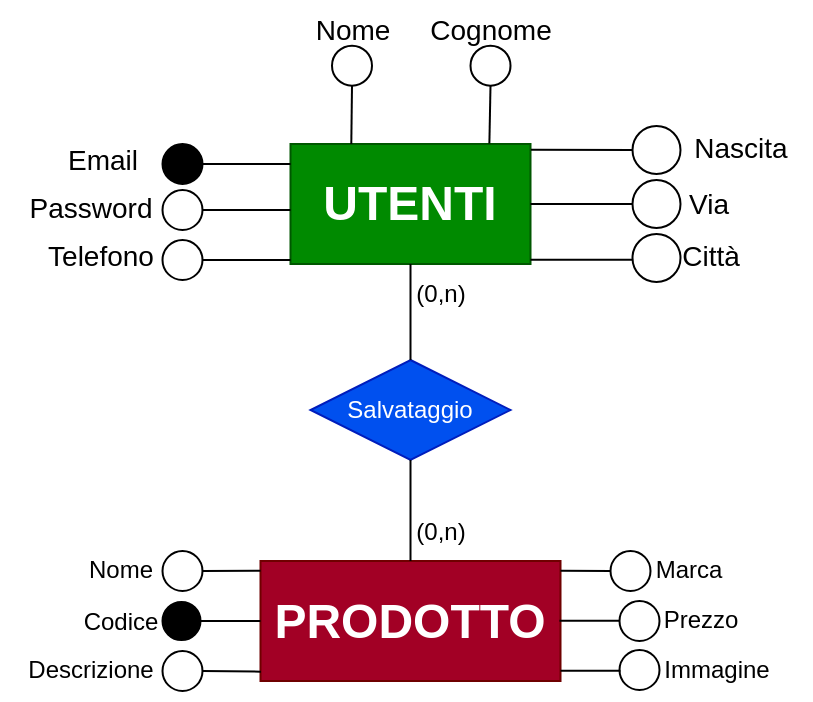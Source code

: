 <mxfile version="22.1.2" type="device">
  <diagram name="Pagina-1" id="crNcsvzuUjnWazdgSsd5">
    <mxGraphModel dx="592" dy="346" grid="1" gridSize="10" guides="1" tooltips="1" connect="1" arrows="1" fold="1" page="1" pageScale="1" pageWidth="827" pageHeight="1169" math="0" shadow="0">
      <root>
        <mxCell id="0" />
        <mxCell id="1" parent="0" />
        <mxCell id="H-lVDxpflUmdMStC_X_U-1" value="&lt;b&gt;&lt;font style=&quot;font-size: 24px;&quot;&gt;UTENTI&lt;/font&gt;&lt;/b&gt;" style="rounded=0;whiteSpace=wrap;html=1;fillColor=#008a00;fontColor=#ffffff;strokeColor=#005700;" parent="1" vertex="1">
          <mxGeometry x="339.25" y="562" width="120" height="60" as="geometry" />
        </mxCell>
        <mxCell id="H-lVDxpflUmdMStC_X_U-5" value="&lt;font style=&quot;font-size: 14px;&quot;&gt;Nome&lt;/font&gt;" style="text;html=1;align=center;verticalAlign=middle;resizable=0;points=[];autosize=1;strokeColor=none;fillColor=none;" parent="1" vertex="1">
          <mxGeometry x="340" y="490" width="60" height="30" as="geometry" />
        </mxCell>
        <mxCell id="H-lVDxpflUmdMStC_X_U-6" value="&lt;font style=&quot;font-size: 14px;&quot;&gt;Cognome&lt;/font&gt;" style="text;html=1;align=center;verticalAlign=middle;resizable=0;points=[];autosize=1;strokeColor=none;fillColor=none;" parent="1" vertex="1">
          <mxGeometry x="399.25" y="490" width="80" height="30" as="geometry" />
        </mxCell>
        <mxCell id="H-lVDxpflUmdMStC_X_U-7" value="&lt;font style=&quot;font-size: 14px;&quot;&gt;Telefono&lt;/font&gt;" style="text;html=1;align=center;verticalAlign=middle;resizable=0;points=[];autosize=1;strokeColor=none;fillColor=none;" parent="1" vertex="1">
          <mxGeometry x="204.25" y="603" width="80" height="30" as="geometry" />
        </mxCell>
        <mxCell id="H-lVDxpflUmdMStC_X_U-10" value="&lt;font style=&quot;font-size: 14px;&quot;&gt;Città&lt;/font&gt;" style="text;html=1;align=center;verticalAlign=middle;resizable=0;points=[];autosize=1;strokeColor=none;fillColor=none;" parent="1" vertex="1">
          <mxGeometry x="523.75" y="603" width="50" height="30" as="geometry" />
        </mxCell>
        <mxCell id="H-lVDxpflUmdMStC_X_U-11" value="&lt;font style=&quot;font-size: 14px;&quot;&gt;Via&lt;/font&gt;" style="text;html=1;align=center;verticalAlign=middle;resizable=0;points=[];autosize=1;strokeColor=none;fillColor=none;" parent="1" vertex="1">
          <mxGeometry x="528.25" y="577" width="40" height="30" as="geometry" />
        </mxCell>
        <mxCell id="H-lVDxpflUmdMStC_X_U-12" value="&lt;font style=&quot;font-size: 14px;&quot;&gt;Nascita&lt;/font&gt;" style="text;html=1;align=center;verticalAlign=middle;resizable=0;points=[];autosize=1;strokeColor=none;fillColor=none;" parent="1" vertex="1">
          <mxGeometry x="529.25" y="549" width="70" height="30" as="geometry" />
        </mxCell>
        <mxCell id="H-lVDxpflUmdMStC_X_U-13" value="" style="endArrow=none;html=1;rounded=0;entryX=0;entryY=0.5;entryDx=0;entryDy=0;exitX=1.002;exitY=0.048;exitDx=0;exitDy=0;exitPerimeter=0;" parent="1" source="H-lVDxpflUmdMStC_X_U-1" target="H-lVDxpflUmdMStC_X_U-14" edge="1">
          <mxGeometry width="50" height="50" relative="1" as="geometry">
            <mxPoint x="475.25" y="552" as="sourcePoint" />
            <mxPoint x="445.25" y="542" as="targetPoint" />
          </mxGeometry>
        </mxCell>
        <mxCell id="H-lVDxpflUmdMStC_X_U-14" value="" style="ellipse;whiteSpace=wrap;html=1;aspect=fixed;" parent="1" vertex="1">
          <mxGeometry x="510.25" y="553" width="24" height="24" as="geometry" />
        </mxCell>
        <mxCell id="H-lVDxpflUmdMStC_X_U-19" value="" style="endArrow=none;html=1;rounded=0;exitX=0.887;exitY=-0.005;exitDx=0;exitDy=0;entryX=0.5;entryY=1;entryDx=0;entryDy=0;exitPerimeter=0;" parent="1" target="H-lVDxpflUmdMStC_X_U-20" edge="1">
          <mxGeometry width="50" height="50" relative="1" as="geometry">
            <mxPoint x="438.69" y="561.7" as="sourcePoint" />
            <mxPoint x="468.25" y="572" as="targetPoint" />
          </mxGeometry>
        </mxCell>
        <mxCell id="H-lVDxpflUmdMStC_X_U-20" value="" style="ellipse;whiteSpace=wrap;html=1;aspect=fixed;" parent="1" vertex="1">
          <mxGeometry x="429.25" y="512.82" width="20" height="20" as="geometry" />
        </mxCell>
        <mxCell id="H-lVDxpflUmdMStC_X_U-21" value="" style="endArrow=none;html=1;rounded=0;entryX=0.5;entryY=1;entryDx=0;entryDy=0;exitX=0.445;exitY=0.003;exitDx=0;exitDy=0;exitPerimeter=0;" parent="1" target="H-lVDxpflUmdMStC_X_U-22" edge="1">
          <mxGeometry width="50" height="50" relative="1" as="geometry">
            <mxPoint x="369.65" y="562.0" as="sourcePoint" />
            <mxPoint x="360" y="532.16" as="targetPoint" />
          </mxGeometry>
        </mxCell>
        <mxCell id="H-lVDxpflUmdMStC_X_U-22" value="" style="ellipse;whiteSpace=wrap;html=1;aspect=fixed;" parent="1" vertex="1">
          <mxGeometry x="360" y="512.82" width="20" height="20" as="geometry" />
        </mxCell>
        <mxCell id="H-lVDxpflUmdMStC_X_U-23" value="" style="endArrow=none;html=1;rounded=0;exitX=-0.001;exitY=0.583;exitDx=0;exitDy=0;entryX=1;entryY=0.5;entryDx=0;entryDy=0;exitPerimeter=0;" parent="1" target="H-lVDxpflUmdMStC_X_U-24" edge="1">
          <mxGeometry width="50" height="50" relative="1" as="geometry">
            <mxPoint x="339.25" y="620" as="sourcePoint" />
            <mxPoint x="475.25" y="595" as="targetPoint" />
          </mxGeometry>
        </mxCell>
        <mxCell id="H-lVDxpflUmdMStC_X_U-24" value="" style="ellipse;whiteSpace=wrap;html=1;aspect=fixed;" parent="1" vertex="1">
          <mxGeometry x="275.25" y="610" width="20" height="20" as="geometry" />
        </mxCell>
        <mxCell id="H-lVDxpflUmdMStC_X_U-25" value="" style="endArrow=none;html=1;rounded=0;exitX=1;exitY=0.5;exitDx=0;exitDy=0;entryX=0;entryY=0.5;entryDx=0;entryDy=0;" parent="1" source="H-lVDxpflUmdMStC_X_U-1" target="H-lVDxpflUmdMStC_X_U-26" edge="1">
          <mxGeometry width="50" height="50" relative="1" as="geometry">
            <mxPoint x="469.25" y="577" as="sourcePoint" />
            <mxPoint x="455.25" y="552" as="targetPoint" />
          </mxGeometry>
        </mxCell>
        <mxCell id="H-lVDxpflUmdMStC_X_U-26" value="" style="ellipse;whiteSpace=wrap;html=1;aspect=fixed;" parent="1" vertex="1">
          <mxGeometry x="510.25" y="580" width="24" height="24" as="geometry" />
        </mxCell>
        <mxCell id="H-lVDxpflUmdMStC_X_U-27" value="" style="endArrow=none;html=1;rounded=0;exitX=1.002;exitY=0.077;exitDx=0;exitDy=0;entryX=0;entryY=0.5;entryDx=0;entryDy=0;exitPerimeter=0;" parent="1" edge="1">
          <mxGeometry width="50" height="50" relative="1" as="geometry">
            <mxPoint x="459.25" y="619.83" as="sourcePoint" />
            <mxPoint x="510.25" y="619.83" as="targetPoint" />
          </mxGeometry>
        </mxCell>
        <mxCell id="H-lVDxpflUmdMStC_X_U-28" value="" style="ellipse;whiteSpace=wrap;html=1;aspect=fixed;" parent="1" vertex="1">
          <mxGeometry x="510.25" y="607" width="24" height="24" as="geometry" />
        </mxCell>
        <mxCell id="CsrxJzDj0AOZs0_5z4Tx-1" value="&lt;font style=&quot;font-size: 24px;&quot;&gt;&lt;b&gt;PRODOTTO&lt;/b&gt;&lt;/font&gt;" style="rounded=0;whiteSpace=wrap;html=1;fillColor=#a20025;fontColor=#ffffff;strokeColor=#6F0000;" parent="1" vertex="1">
          <mxGeometry x="324.25" y="770.5" width="150" height="60" as="geometry" />
        </mxCell>
        <mxCell id="CsrxJzDj0AOZs0_5z4Tx-2" value="" style="ellipse;whiteSpace=wrap;html=1;aspect=fixed;" parent="1" vertex="1">
          <mxGeometry x="275.25" y="765.5" width="20" height="20" as="geometry" />
        </mxCell>
        <mxCell id="CsrxJzDj0AOZs0_5z4Tx-3" value="Nome" style="text;html=1;align=center;verticalAlign=middle;resizable=0;points=[];autosize=1;strokeColor=none;fillColor=none;" parent="1" vertex="1">
          <mxGeometry x="224.25" y="760" width="60" height="30" as="geometry" />
        </mxCell>
        <mxCell id="CsrxJzDj0AOZs0_5z4Tx-4" value="Codice" style="text;html=1;align=center;verticalAlign=middle;resizable=0;points=[];autosize=1;strokeColor=none;fillColor=none;" parent="1" vertex="1">
          <mxGeometry x="224.25" y="785.5" width="60" height="30" as="geometry" />
        </mxCell>
        <mxCell id="CsrxJzDj0AOZs0_5z4Tx-5" value="Marca" style="text;html=1;align=center;verticalAlign=middle;resizable=0;points=[];autosize=1;strokeColor=none;fillColor=none;" parent="1" vertex="1">
          <mxGeometry x="508.25" y="760" width="60" height="30" as="geometry" />
        </mxCell>
        <mxCell id="CsrxJzDj0AOZs0_5z4Tx-6" value="Descrizione" style="text;html=1;align=center;verticalAlign=middle;resizable=0;points=[];autosize=1;strokeColor=none;fillColor=none;" parent="1" vertex="1">
          <mxGeometry x="194.25" y="810" width="90" height="30" as="geometry" />
        </mxCell>
        <mxCell id="CsrxJzDj0AOZs0_5z4Tx-7" value="Immagine" style="text;html=1;align=center;verticalAlign=middle;resizable=0;points=[];autosize=1;strokeColor=none;fillColor=none;" parent="1" vertex="1">
          <mxGeometry x="512" y="810" width="80" height="30" as="geometry" />
        </mxCell>
        <mxCell id="CsrxJzDj0AOZs0_5z4Tx-8" value="Prezzo" style="text;html=1;align=center;verticalAlign=middle;resizable=0;points=[];autosize=1;strokeColor=none;fillColor=none;" parent="1" vertex="1">
          <mxGeometry x="513.75" y="785" width="60" height="30" as="geometry" />
        </mxCell>
        <mxCell id="CsrxJzDj0AOZs0_5z4Tx-11" value="&lt;font style=&quot;font-size: 14px;&quot;&gt;Email&lt;/font&gt;" style="text;html=1;align=center;verticalAlign=middle;resizable=0;points=[];autosize=1;strokeColor=none;fillColor=none;" parent="1" vertex="1">
          <mxGeometry x="215.25" y="555" width="60" height="30" as="geometry" />
        </mxCell>
        <mxCell id="CsrxJzDj0AOZs0_5z4Tx-12" value="" style="endArrow=none;html=1;rounded=0;exitX=-0.001;exitY=0.583;exitDx=0;exitDy=0;entryX=1;entryY=0.5;entryDx=0;entryDy=0;exitPerimeter=0;" parent="1" target="CsrxJzDj0AOZs0_5z4Tx-13" edge="1">
          <mxGeometry width="50" height="50" relative="1" as="geometry">
            <mxPoint x="339.25" y="572" as="sourcePoint" />
            <mxPoint x="475.25" y="547" as="targetPoint" />
          </mxGeometry>
        </mxCell>
        <mxCell id="CsrxJzDj0AOZs0_5z4Tx-13" value="" style="ellipse;whiteSpace=wrap;html=1;aspect=fixed;fillColor=#000000;" parent="1" vertex="1">
          <mxGeometry x="275.25" y="562" width="20" height="20" as="geometry" />
        </mxCell>
        <mxCell id="CsrxJzDj0AOZs0_5z4Tx-14" value="&lt;font style=&quot;font-size: 14px;&quot;&gt;Password&lt;/font&gt;" style="text;html=1;align=center;verticalAlign=middle;resizable=0;points=[];autosize=1;strokeColor=none;fillColor=none;" parent="1" vertex="1">
          <mxGeometry x="199.25" y="579" width="80" height="30" as="geometry" />
        </mxCell>
        <mxCell id="CsrxJzDj0AOZs0_5z4Tx-15" value="" style="endArrow=none;html=1;rounded=0;exitX=-0.001;exitY=0.583;exitDx=0;exitDy=0;entryX=1;entryY=0.5;entryDx=0;entryDy=0;exitPerimeter=0;" parent="1" target="CsrxJzDj0AOZs0_5z4Tx-16" edge="1">
          <mxGeometry width="50" height="50" relative="1" as="geometry">
            <mxPoint x="339.25" y="595" as="sourcePoint" />
            <mxPoint x="475.25" y="570" as="targetPoint" />
          </mxGeometry>
        </mxCell>
        <mxCell id="CsrxJzDj0AOZs0_5z4Tx-16" value="" style="ellipse;whiteSpace=wrap;html=1;aspect=fixed;" parent="1" vertex="1">
          <mxGeometry x="275.25" y="585" width="20" height="20" as="geometry" />
        </mxCell>
        <mxCell id="CsrxJzDj0AOZs0_5z4Tx-17" value="" style="ellipse;whiteSpace=wrap;html=1;aspect=fixed;" parent="1" vertex="1">
          <mxGeometry x="503.75" y="790.5" width="20" height="20" as="geometry" />
        </mxCell>
        <mxCell id="CsrxJzDj0AOZs0_5z4Tx-18" value="" style="ellipse;whiteSpace=wrap;html=1;aspect=fixed;" parent="1" vertex="1">
          <mxGeometry x="499.25" y="765.5" width="20" height="20" as="geometry" />
        </mxCell>
        <mxCell id="CsrxJzDj0AOZs0_5z4Tx-20" value="" style="ellipse;whiteSpace=wrap;html=1;aspect=fixed;" parent="1" vertex="1">
          <mxGeometry x="275.25" y="815.5" width="20" height="20" as="geometry" />
        </mxCell>
        <mxCell id="CsrxJzDj0AOZs0_5z4Tx-21" value="" style="ellipse;whiteSpace=wrap;html=1;aspect=fixed;fillColor=#000000;" parent="1" vertex="1">
          <mxGeometry x="275.25" y="791" width="19" height="19" as="geometry" />
        </mxCell>
        <mxCell id="CsrxJzDj0AOZs0_5z4Tx-22" value="" style="endArrow=none;html=1;rounded=0;entryX=0;entryY=0.5;entryDx=0;entryDy=0;exitX=1;exitY=0.5;exitDx=0;exitDy=0;" parent="1" source="CsrxJzDj0AOZs0_5z4Tx-21" target="CsrxJzDj0AOZs0_5z4Tx-1" edge="1">
          <mxGeometry width="50" height="50" relative="1" as="geometry">
            <mxPoint x="295.25" y="795.5" as="sourcePoint" />
            <mxPoint x="345.25" y="745.5" as="targetPoint" />
          </mxGeometry>
        </mxCell>
        <mxCell id="CsrxJzDj0AOZs0_5z4Tx-23" value="" style="endArrow=none;html=1;rounded=0;exitX=1;exitY=0.5;exitDx=0;exitDy=0;entryX=0;entryY=0.082;entryDx=0;entryDy=0;entryPerimeter=0;" parent="1" source="CsrxJzDj0AOZs0_5z4Tx-2" target="CsrxJzDj0AOZs0_5z4Tx-1" edge="1">
          <mxGeometry width="50" height="50" relative="1" as="geometry">
            <mxPoint x="305.25" y="755.5" as="sourcePoint" />
            <mxPoint x="315.25" y="765.5" as="targetPoint" />
          </mxGeometry>
        </mxCell>
        <mxCell id="CsrxJzDj0AOZs0_5z4Tx-25" value="" style="endArrow=none;html=1;rounded=0;exitX=1;exitY=0.5;exitDx=0;exitDy=0;entryX=0.001;entryY=0.922;entryDx=0;entryDy=0;entryPerimeter=0;" parent="1" source="CsrxJzDj0AOZs0_5z4Tx-20" target="CsrxJzDj0AOZs0_5z4Tx-1" edge="1">
          <mxGeometry width="50" height="50" relative="1" as="geometry">
            <mxPoint x="295.25" y="873.5" as="sourcePoint" />
            <mxPoint x="315.25" y="825.5" as="targetPoint" />
          </mxGeometry>
        </mxCell>
        <mxCell id="CsrxJzDj0AOZs0_5z4Tx-27" value="" style="ellipse;whiteSpace=wrap;html=1;aspect=fixed;" parent="1" vertex="1">
          <mxGeometry x="503.75" y="815" width="20" height="20" as="geometry" />
        </mxCell>
        <mxCell id="CsrxJzDj0AOZs0_5z4Tx-28" value="" style="endArrow=none;html=1;rounded=0;entryX=0;entryY=0.5;entryDx=0;entryDy=0;exitX=1;exitY=0.082;exitDx=0;exitDy=0;exitPerimeter=0;" parent="1" source="CsrxJzDj0AOZs0_5z4Tx-1" target="CsrxJzDj0AOZs0_5z4Tx-18" edge="1">
          <mxGeometry width="50" height="50" relative="1" as="geometry">
            <mxPoint x="475.25" y="755.5" as="sourcePoint" />
            <mxPoint x="495.25" y="755.5" as="targetPoint" />
          </mxGeometry>
        </mxCell>
        <mxCell id="CsrxJzDj0AOZs0_5z4Tx-29" value="" style="endArrow=none;html=1;rounded=0;entryX=0;entryY=0.5;entryDx=0;entryDy=0;exitX=1;exitY=0.082;exitDx=0;exitDy=0;exitPerimeter=0;" parent="1" edge="1">
          <mxGeometry width="50" height="50" relative="1" as="geometry">
            <mxPoint x="473.75" y="800.33" as="sourcePoint" />
            <mxPoint x="503.75" y="800.33" as="targetPoint" />
          </mxGeometry>
        </mxCell>
        <mxCell id="CsrxJzDj0AOZs0_5z4Tx-30" value="" style="endArrow=none;html=1;rounded=0;entryX=0;entryY=0.5;entryDx=0;entryDy=0;exitX=1;exitY=0.082;exitDx=0;exitDy=0;exitPerimeter=0;" parent="1" edge="1">
          <mxGeometry width="50" height="50" relative="1" as="geometry">
            <mxPoint x="474.25" y="825.33" as="sourcePoint" />
            <mxPoint x="504.25" y="825.33" as="targetPoint" />
          </mxGeometry>
        </mxCell>
        <mxCell id="CsrxJzDj0AOZs0_5z4Tx-31" value="Salvataggio" style="rhombus;whiteSpace=wrap;html=1;rotation=0;fillColor=#0050ef;fontColor=#ffffff;strokeColor=#001DBC;" parent="1" vertex="1">
          <mxGeometry x="349.25" y="670" width="100" height="50" as="geometry" />
        </mxCell>
        <mxCell id="CsrxJzDj0AOZs0_5z4Tx-32" value="" style="endArrow=none;html=1;rounded=0;entryX=0.5;entryY=1;entryDx=0;entryDy=0;exitX=0.5;exitY=0;exitDx=0;exitDy=0;" parent="1" source="CsrxJzDj0AOZs0_5z4Tx-1" target="CsrxJzDj0AOZs0_5z4Tx-31" edge="1">
          <mxGeometry width="50" height="50" relative="1" as="geometry">
            <mxPoint x="310" y="720" as="sourcePoint" />
            <mxPoint x="443.042" y="719.499" as="targetPoint" />
          </mxGeometry>
        </mxCell>
        <mxCell id="CsrxJzDj0AOZs0_5z4Tx-33" value="" style="endArrow=none;html=1;rounded=0;entryX=0.5;entryY=1;entryDx=0;entryDy=0;exitX=0.5;exitY=0;exitDx=0;exitDy=0;" parent="1" source="CsrxJzDj0AOZs0_5z4Tx-31" target="H-lVDxpflUmdMStC_X_U-1" edge="1">
          <mxGeometry width="50" height="50" relative="1" as="geometry">
            <mxPoint x="365" y="659" as="sourcePoint" />
            <mxPoint x="420.75" y="649" as="targetPoint" />
          </mxGeometry>
        </mxCell>
        <mxCell id="CsrxJzDj0AOZs0_5z4Tx-35" value="(0,n)" style="text;html=1;align=center;verticalAlign=middle;resizable=0;points=[];autosize=1;strokeColor=none;fillColor=none;rotation=0;" parent="1" vertex="1">
          <mxGeometry x="389" y="622" width="50" height="30" as="geometry" />
        </mxCell>
        <mxCell id="CsrxJzDj0AOZs0_5z4Tx-36" value="(0,n)" style="text;html=1;align=center;verticalAlign=middle;resizable=0;points=[];autosize=1;strokeColor=none;fillColor=none;rotation=0;" parent="1" vertex="1">
          <mxGeometry x="389" y="740.5" width="50" height="30" as="geometry" />
        </mxCell>
      </root>
    </mxGraphModel>
  </diagram>
</mxfile>
